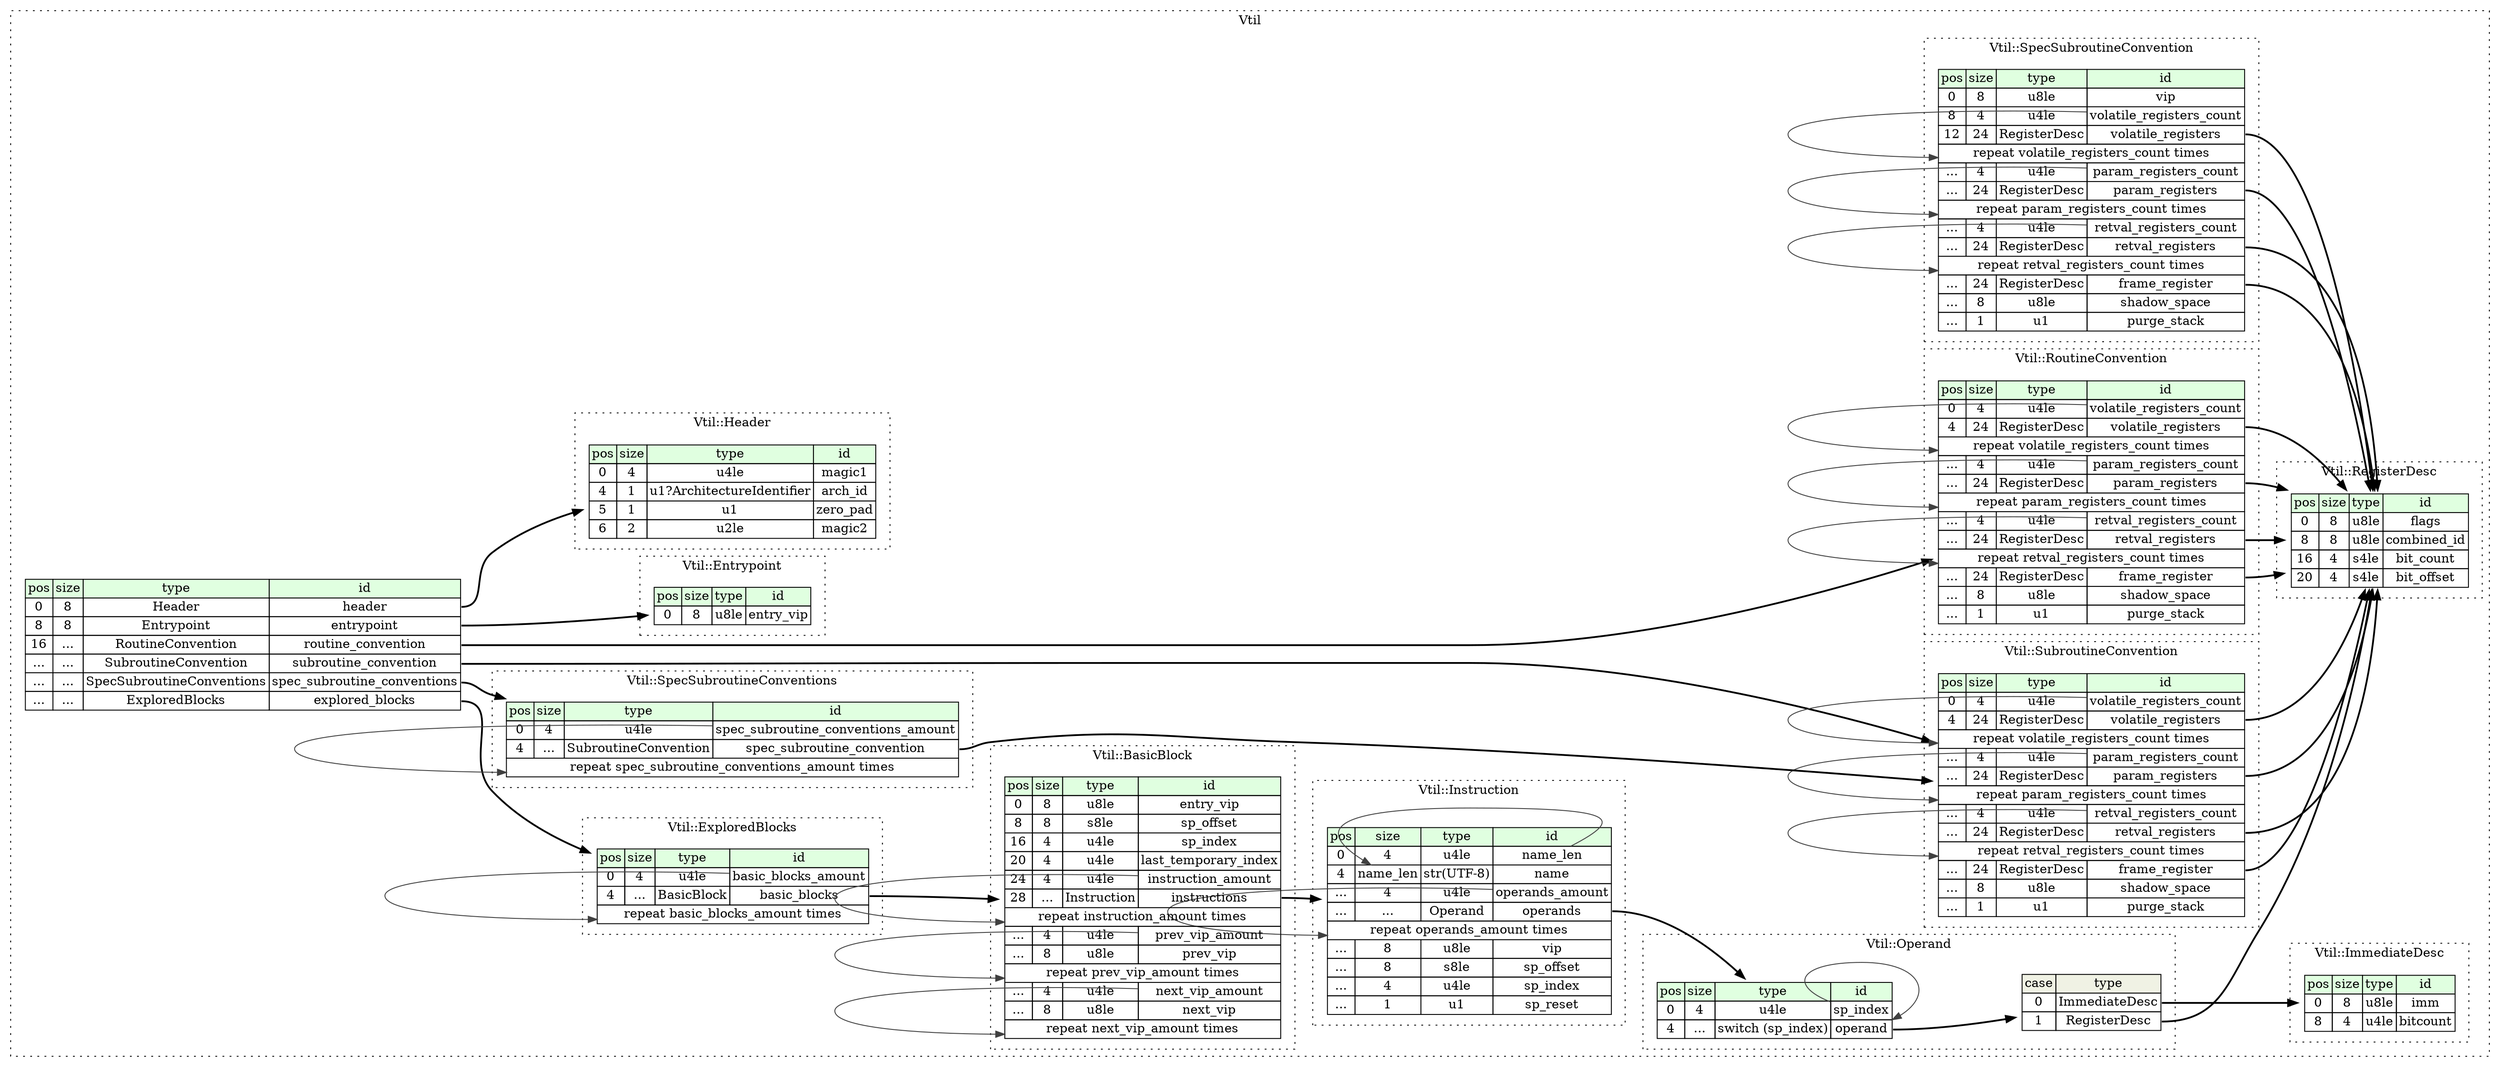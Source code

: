 digraph {
	rankdir=LR;
	node [shape=plaintext];
	subgraph cluster__vtil {
		label="Vtil";
		graph[style=dotted];

		vtil__seq [label=<<TABLE BORDER="0" CELLBORDER="1" CELLSPACING="0">
			<TR><TD BGCOLOR="#E0FFE0">pos</TD><TD BGCOLOR="#E0FFE0">size</TD><TD BGCOLOR="#E0FFE0">type</TD><TD BGCOLOR="#E0FFE0">id</TD></TR>
			<TR><TD PORT="header_pos">0</TD><TD PORT="header_size">8</TD><TD>Header</TD><TD PORT="header_type">header</TD></TR>
			<TR><TD PORT="entrypoint_pos">8</TD><TD PORT="entrypoint_size">8</TD><TD>Entrypoint</TD><TD PORT="entrypoint_type">entrypoint</TD></TR>
			<TR><TD PORT="routine_convention_pos">16</TD><TD PORT="routine_convention_size">...</TD><TD>RoutineConvention</TD><TD PORT="routine_convention_type">routine_convention</TD></TR>
			<TR><TD PORT="subroutine_convention_pos">...</TD><TD PORT="subroutine_convention_size">...</TD><TD>SubroutineConvention</TD><TD PORT="subroutine_convention_type">subroutine_convention</TD></TR>
			<TR><TD PORT="spec_subroutine_conventions_pos">...</TD><TD PORT="spec_subroutine_conventions_size">...</TD><TD>SpecSubroutineConventions</TD><TD PORT="spec_subroutine_conventions_type">spec_subroutine_conventions</TD></TR>
			<TR><TD PORT="explored_blocks_pos">...</TD><TD PORT="explored_blocks_size">...</TD><TD>ExploredBlocks</TD><TD PORT="explored_blocks_type">explored_blocks</TD></TR>
		</TABLE>>];
		subgraph cluster__subroutine_convention {
			label="Vtil::SubroutineConvention";
			graph[style=dotted];

			subroutine_convention__seq [label=<<TABLE BORDER="0" CELLBORDER="1" CELLSPACING="0">
				<TR><TD BGCOLOR="#E0FFE0">pos</TD><TD BGCOLOR="#E0FFE0">size</TD><TD BGCOLOR="#E0FFE0">type</TD><TD BGCOLOR="#E0FFE0">id</TD></TR>
				<TR><TD PORT="volatile_registers_count_pos">0</TD><TD PORT="volatile_registers_count_size">4</TD><TD>u4le</TD><TD PORT="volatile_registers_count_type">volatile_registers_count</TD></TR>
				<TR><TD PORT="volatile_registers_pos">4</TD><TD PORT="volatile_registers_size">24</TD><TD>RegisterDesc</TD><TD PORT="volatile_registers_type">volatile_registers</TD></TR>
				<TR><TD COLSPAN="4" PORT="volatile_registers__repeat">repeat volatile_registers_count times</TD></TR>
				<TR><TD PORT="param_registers_count_pos">...</TD><TD PORT="param_registers_count_size">4</TD><TD>u4le</TD><TD PORT="param_registers_count_type">param_registers_count</TD></TR>
				<TR><TD PORT="param_registers_pos">...</TD><TD PORT="param_registers_size">24</TD><TD>RegisterDesc</TD><TD PORT="param_registers_type">param_registers</TD></TR>
				<TR><TD COLSPAN="4" PORT="param_registers__repeat">repeat param_registers_count times</TD></TR>
				<TR><TD PORT="retval_registers_count_pos">...</TD><TD PORT="retval_registers_count_size">4</TD><TD>u4le</TD><TD PORT="retval_registers_count_type">retval_registers_count</TD></TR>
				<TR><TD PORT="retval_registers_pos">...</TD><TD PORT="retval_registers_size">24</TD><TD>RegisterDesc</TD><TD PORT="retval_registers_type">retval_registers</TD></TR>
				<TR><TD COLSPAN="4" PORT="retval_registers__repeat">repeat retval_registers_count times</TD></TR>
				<TR><TD PORT="frame_register_pos">...</TD><TD PORT="frame_register_size">24</TD><TD>RegisterDesc</TD><TD PORT="frame_register_type">frame_register</TD></TR>
				<TR><TD PORT="shadow_space_pos">...</TD><TD PORT="shadow_space_size">8</TD><TD>u8le</TD><TD PORT="shadow_space_type">shadow_space</TD></TR>
				<TR><TD PORT="purge_stack_pos">...</TD><TD PORT="purge_stack_size">1</TD><TD>u1</TD><TD PORT="purge_stack_type">purge_stack</TD></TR>
			</TABLE>>];
		}
		subgraph cluster__operand {
			label="Vtil::Operand";
			graph[style=dotted];

			operand__seq [label=<<TABLE BORDER="0" CELLBORDER="1" CELLSPACING="0">
				<TR><TD BGCOLOR="#E0FFE0">pos</TD><TD BGCOLOR="#E0FFE0">size</TD><TD BGCOLOR="#E0FFE0">type</TD><TD BGCOLOR="#E0FFE0">id</TD></TR>
				<TR><TD PORT="sp_index_pos">0</TD><TD PORT="sp_index_size">4</TD><TD>u4le</TD><TD PORT="sp_index_type">sp_index</TD></TR>
				<TR><TD PORT="operand_pos">4</TD><TD PORT="operand_size">...</TD><TD>switch (sp_index)</TD><TD PORT="operand_type">operand</TD></TR>
			</TABLE>>];
operand__seq_operand_switch [label=<<TABLE BORDER="0" CELLBORDER="1" CELLSPACING="0">
	<TR><TD BGCOLOR="#F0F2E4">case</TD><TD BGCOLOR="#F0F2E4">type</TD></TR>
	<TR><TD>0</TD><TD PORT="case0">ImmediateDesc</TD></TR>
	<TR><TD>1</TD><TD PORT="case1">RegisterDesc</TD></TR>
</TABLE>>];
		}
		subgraph cluster__register_desc {
			label="Vtil::RegisterDesc";
			graph[style=dotted];

			register_desc__seq [label=<<TABLE BORDER="0" CELLBORDER="1" CELLSPACING="0">
				<TR><TD BGCOLOR="#E0FFE0">pos</TD><TD BGCOLOR="#E0FFE0">size</TD><TD BGCOLOR="#E0FFE0">type</TD><TD BGCOLOR="#E0FFE0">id</TD></TR>
				<TR><TD PORT="flags_pos">0</TD><TD PORT="flags_size">8</TD><TD>u8le</TD><TD PORT="flags_type">flags</TD></TR>
				<TR><TD PORT="combined_id_pos">8</TD><TD PORT="combined_id_size">8</TD><TD>u8le</TD><TD PORT="combined_id_type">combined_id</TD></TR>
				<TR><TD PORT="bit_count_pos">16</TD><TD PORT="bit_count_size">4</TD><TD>s4le</TD><TD PORT="bit_count_type">bit_count</TD></TR>
				<TR><TD PORT="bit_offset_pos">20</TD><TD PORT="bit_offset_size">4</TD><TD>s4le</TD><TD PORT="bit_offset_type">bit_offset</TD></TR>
			</TABLE>>];
		}
		subgraph cluster__routine_convention {
			label="Vtil::RoutineConvention";
			graph[style=dotted];

			routine_convention__seq [label=<<TABLE BORDER="0" CELLBORDER="1" CELLSPACING="0">
				<TR><TD BGCOLOR="#E0FFE0">pos</TD><TD BGCOLOR="#E0FFE0">size</TD><TD BGCOLOR="#E0FFE0">type</TD><TD BGCOLOR="#E0FFE0">id</TD></TR>
				<TR><TD PORT="volatile_registers_count_pos">0</TD><TD PORT="volatile_registers_count_size">4</TD><TD>u4le</TD><TD PORT="volatile_registers_count_type">volatile_registers_count</TD></TR>
				<TR><TD PORT="volatile_registers_pos">4</TD><TD PORT="volatile_registers_size">24</TD><TD>RegisterDesc</TD><TD PORT="volatile_registers_type">volatile_registers</TD></TR>
				<TR><TD COLSPAN="4" PORT="volatile_registers__repeat">repeat volatile_registers_count times</TD></TR>
				<TR><TD PORT="param_registers_count_pos">...</TD><TD PORT="param_registers_count_size">4</TD><TD>u4le</TD><TD PORT="param_registers_count_type">param_registers_count</TD></TR>
				<TR><TD PORT="param_registers_pos">...</TD><TD PORT="param_registers_size">24</TD><TD>RegisterDesc</TD><TD PORT="param_registers_type">param_registers</TD></TR>
				<TR><TD COLSPAN="4" PORT="param_registers__repeat">repeat param_registers_count times</TD></TR>
				<TR><TD PORT="retval_registers_count_pos">...</TD><TD PORT="retval_registers_count_size">4</TD><TD>u4le</TD><TD PORT="retval_registers_count_type">retval_registers_count</TD></TR>
				<TR><TD PORT="retval_registers_pos">...</TD><TD PORT="retval_registers_size">24</TD><TD>RegisterDesc</TD><TD PORT="retval_registers_type">retval_registers</TD></TR>
				<TR><TD COLSPAN="4" PORT="retval_registers__repeat">repeat retval_registers_count times</TD></TR>
				<TR><TD PORT="frame_register_pos">...</TD><TD PORT="frame_register_size">24</TD><TD>RegisterDesc</TD><TD PORT="frame_register_type">frame_register</TD></TR>
				<TR><TD PORT="shadow_space_pos">...</TD><TD PORT="shadow_space_size">8</TD><TD>u8le</TD><TD PORT="shadow_space_type">shadow_space</TD></TR>
				<TR><TD PORT="purge_stack_pos">...</TD><TD PORT="purge_stack_size">1</TD><TD>u1</TD><TD PORT="purge_stack_type">purge_stack</TD></TR>
			</TABLE>>];
		}
		subgraph cluster__instruction {
			label="Vtil::Instruction";
			graph[style=dotted];

			instruction__seq [label=<<TABLE BORDER="0" CELLBORDER="1" CELLSPACING="0">
				<TR><TD BGCOLOR="#E0FFE0">pos</TD><TD BGCOLOR="#E0FFE0">size</TD><TD BGCOLOR="#E0FFE0">type</TD><TD BGCOLOR="#E0FFE0">id</TD></TR>
				<TR><TD PORT="name_len_pos">0</TD><TD PORT="name_len_size">4</TD><TD>u4le</TD><TD PORT="name_len_type">name_len</TD></TR>
				<TR><TD PORT="name_pos">4</TD><TD PORT="name_size">name_len</TD><TD>str(UTF-8)</TD><TD PORT="name_type">name</TD></TR>
				<TR><TD PORT="operands_amount_pos">...</TD><TD PORT="operands_amount_size">4</TD><TD>u4le</TD><TD PORT="operands_amount_type">operands_amount</TD></TR>
				<TR><TD PORT="operands_pos">...</TD><TD PORT="operands_size">...</TD><TD>Operand</TD><TD PORT="operands_type">operands</TD></TR>
				<TR><TD COLSPAN="4" PORT="operands__repeat">repeat operands_amount times</TD></TR>
				<TR><TD PORT="vip_pos">...</TD><TD PORT="vip_size">8</TD><TD>u8le</TD><TD PORT="vip_type">vip</TD></TR>
				<TR><TD PORT="sp_offset_pos">...</TD><TD PORT="sp_offset_size">8</TD><TD>s8le</TD><TD PORT="sp_offset_type">sp_offset</TD></TR>
				<TR><TD PORT="sp_index_pos">...</TD><TD PORT="sp_index_size">4</TD><TD>u4le</TD><TD PORT="sp_index_type">sp_index</TD></TR>
				<TR><TD PORT="sp_reset_pos">...</TD><TD PORT="sp_reset_size">1</TD><TD>u1</TD><TD PORT="sp_reset_type">sp_reset</TD></TR>
			</TABLE>>];
		}
		subgraph cluster__immediate_desc {
			label="Vtil::ImmediateDesc";
			graph[style=dotted];

			immediate_desc__seq [label=<<TABLE BORDER="0" CELLBORDER="1" CELLSPACING="0">
				<TR><TD BGCOLOR="#E0FFE0">pos</TD><TD BGCOLOR="#E0FFE0">size</TD><TD BGCOLOR="#E0FFE0">type</TD><TD BGCOLOR="#E0FFE0">id</TD></TR>
				<TR><TD PORT="imm_pos">0</TD><TD PORT="imm_size">8</TD><TD>u8le</TD><TD PORT="imm_type">imm</TD></TR>
				<TR><TD PORT="bitcount_pos">8</TD><TD PORT="bitcount_size">4</TD><TD>u4le</TD><TD PORT="bitcount_type">bitcount</TD></TR>
			</TABLE>>];
		}
		subgraph cluster__explored_blocks {
			label="Vtil::ExploredBlocks";
			graph[style=dotted];

			explored_blocks__seq [label=<<TABLE BORDER="0" CELLBORDER="1" CELLSPACING="0">
				<TR><TD BGCOLOR="#E0FFE0">pos</TD><TD BGCOLOR="#E0FFE0">size</TD><TD BGCOLOR="#E0FFE0">type</TD><TD BGCOLOR="#E0FFE0">id</TD></TR>
				<TR><TD PORT="basic_blocks_amount_pos">0</TD><TD PORT="basic_blocks_amount_size">4</TD><TD>u4le</TD><TD PORT="basic_blocks_amount_type">basic_blocks_amount</TD></TR>
				<TR><TD PORT="basic_blocks_pos">4</TD><TD PORT="basic_blocks_size">...</TD><TD>BasicBlock</TD><TD PORT="basic_blocks_type">basic_blocks</TD></TR>
				<TR><TD COLSPAN="4" PORT="basic_blocks__repeat">repeat basic_blocks_amount times</TD></TR>
			</TABLE>>];
		}
		subgraph cluster__spec_subroutine_conventions {
			label="Vtil::SpecSubroutineConventions";
			graph[style=dotted];

			spec_subroutine_conventions__seq [label=<<TABLE BORDER="0" CELLBORDER="1" CELLSPACING="0">
				<TR><TD BGCOLOR="#E0FFE0">pos</TD><TD BGCOLOR="#E0FFE0">size</TD><TD BGCOLOR="#E0FFE0">type</TD><TD BGCOLOR="#E0FFE0">id</TD></TR>
				<TR><TD PORT="spec_subroutine_conventions_amount_pos">0</TD><TD PORT="spec_subroutine_conventions_amount_size">4</TD><TD>u4le</TD><TD PORT="spec_subroutine_conventions_amount_type">spec_subroutine_conventions_amount</TD></TR>
				<TR><TD PORT="spec_subroutine_convention_pos">4</TD><TD PORT="spec_subroutine_convention_size">...</TD><TD>SubroutineConvention</TD><TD PORT="spec_subroutine_convention_type">spec_subroutine_convention</TD></TR>
				<TR><TD COLSPAN="4" PORT="spec_subroutine_convention__repeat">repeat spec_subroutine_conventions_amount times</TD></TR>
			</TABLE>>];
		}
		subgraph cluster__spec_subroutine_convention {
			label="Vtil::SpecSubroutineConvention";
			graph[style=dotted];

			spec_subroutine_convention__seq [label=<<TABLE BORDER="0" CELLBORDER="1" CELLSPACING="0">
				<TR><TD BGCOLOR="#E0FFE0">pos</TD><TD BGCOLOR="#E0FFE0">size</TD><TD BGCOLOR="#E0FFE0">type</TD><TD BGCOLOR="#E0FFE0">id</TD></TR>
				<TR><TD PORT="vip_pos">0</TD><TD PORT="vip_size">8</TD><TD>u8le</TD><TD PORT="vip_type">vip</TD></TR>
				<TR><TD PORT="volatile_registers_count_pos">8</TD><TD PORT="volatile_registers_count_size">4</TD><TD>u4le</TD><TD PORT="volatile_registers_count_type">volatile_registers_count</TD></TR>
				<TR><TD PORT="volatile_registers_pos">12</TD><TD PORT="volatile_registers_size">24</TD><TD>RegisterDesc</TD><TD PORT="volatile_registers_type">volatile_registers</TD></TR>
				<TR><TD COLSPAN="4" PORT="volatile_registers__repeat">repeat volatile_registers_count times</TD></TR>
				<TR><TD PORT="param_registers_count_pos">...</TD><TD PORT="param_registers_count_size">4</TD><TD>u4le</TD><TD PORT="param_registers_count_type">param_registers_count</TD></TR>
				<TR><TD PORT="param_registers_pos">...</TD><TD PORT="param_registers_size">24</TD><TD>RegisterDesc</TD><TD PORT="param_registers_type">param_registers</TD></TR>
				<TR><TD COLSPAN="4" PORT="param_registers__repeat">repeat param_registers_count times</TD></TR>
				<TR><TD PORT="retval_registers_count_pos">...</TD><TD PORT="retval_registers_count_size">4</TD><TD>u4le</TD><TD PORT="retval_registers_count_type">retval_registers_count</TD></TR>
				<TR><TD PORT="retval_registers_pos">...</TD><TD PORT="retval_registers_size">24</TD><TD>RegisterDesc</TD><TD PORT="retval_registers_type">retval_registers</TD></TR>
				<TR><TD COLSPAN="4" PORT="retval_registers__repeat">repeat retval_registers_count times</TD></TR>
				<TR><TD PORT="frame_register_pos">...</TD><TD PORT="frame_register_size">24</TD><TD>RegisterDesc</TD><TD PORT="frame_register_type">frame_register</TD></TR>
				<TR><TD PORT="shadow_space_pos">...</TD><TD PORT="shadow_space_size">8</TD><TD>u8le</TD><TD PORT="shadow_space_type">shadow_space</TD></TR>
				<TR><TD PORT="purge_stack_pos">...</TD><TD PORT="purge_stack_size">1</TD><TD>u1</TD><TD PORT="purge_stack_type">purge_stack</TD></TR>
			</TABLE>>];
		}
		subgraph cluster__entrypoint {
			label="Vtil::Entrypoint";
			graph[style=dotted];

			entrypoint__seq [label=<<TABLE BORDER="0" CELLBORDER="1" CELLSPACING="0">
				<TR><TD BGCOLOR="#E0FFE0">pos</TD><TD BGCOLOR="#E0FFE0">size</TD><TD BGCOLOR="#E0FFE0">type</TD><TD BGCOLOR="#E0FFE0">id</TD></TR>
				<TR><TD PORT="entry_vip_pos">0</TD><TD PORT="entry_vip_size">8</TD><TD>u8le</TD><TD PORT="entry_vip_type">entry_vip</TD></TR>
			</TABLE>>];
		}
		subgraph cluster__basic_block {
			label="Vtil::BasicBlock";
			graph[style=dotted];

			basic_block__seq [label=<<TABLE BORDER="0" CELLBORDER="1" CELLSPACING="0">
				<TR><TD BGCOLOR="#E0FFE0">pos</TD><TD BGCOLOR="#E0FFE0">size</TD><TD BGCOLOR="#E0FFE0">type</TD><TD BGCOLOR="#E0FFE0">id</TD></TR>
				<TR><TD PORT="entry_vip_pos">0</TD><TD PORT="entry_vip_size">8</TD><TD>u8le</TD><TD PORT="entry_vip_type">entry_vip</TD></TR>
				<TR><TD PORT="sp_offset_pos">8</TD><TD PORT="sp_offset_size">8</TD><TD>s8le</TD><TD PORT="sp_offset_type">sp_offset</TD></TR>
				<TR><TD PORT="sp_index_pos">16</TD><TD PORT="sp_index_size">4</TD><TD>u4le</TD><TD PORT="sp_index_type">sp_index</TD></TR>
				<TR><TD PORT="last_temporary_index_pos">20</TD><TD PORT="last_temporary_index_size">4</TD><TD>u4le</TD><TD PORT="last_temporary_index_type">last_temporary_index</TD></TR>
				<TR><TD PORT="instruction_amount_pos">24</TD><TD PORT="instruction_amount_size">4</TD><TD>u4le</TD><TD PORT="instruction_amount_type">instruction_amount</TD></TR>
				<TR><TD PORT="instructions_pos">28</TD><TD PORT="instructions_size">...</TD><TD>Instruction</TD><TD PORT="instructions_type">instructions</TD></TR>
				<TR><TD COLSPAN="4" PORT="instructions__repeat">repeat instruction_amount times</TD></TR>
				<TR><TD PORT="prev_vip_amount_pos">...</TD><TD PORT="prev_vip_amount_size">4</TD><TD>u4le</TD><TD PORT="prev_vip_amount_type">prev_vip_amount</TD></TR>
				<TR><TD PORT="prev_vip_pos">...</TD><TD PORT="prev_vip_size">8</TD><TD>u8le</TD><TD PORT="prev_vip_type">prev_vip</TD></TR>
				<TR><TD COLSPAN="4" PORT="prev_vip__repeat">repeat prev_vip_amount times</TD></TR>
				<TR><TD PORT="next_vip_amount_pos">...</TD><TD PORT="next_vip_amount_size">4</TD><TD>u4le</TD><TD PORT="next_vip_amount_type">next_vip_amount</TD></TR>
				<TR><TD PORT="next_vip_pos">...</TD><TD PORT="next_vip_size">8</TD><TD>u8le</TD><TD PORT="next_vip_type">next_vip</TD></TR>
				<TR><TD COLSPAN="4" PORT="next_vip__repeat">repeat next_vip_amount times</TD></TR>
			</TABLE>>];
		}
		subgraph cluster__header {
			label="Vtil::Header";
			graph[style=dotted];

			header__seq [label=<<TABLE BORDER="0" CELLBORDER="1" CELLSPACING="0">
				<TR><TD BGCOLOR="#E0FFE0">pos</TD><TD BGCOLOR="#E0FFE0">size</TD><TD BGCOLOR="#E0FFE0">type</TD><TD BGCOLOR="#E0FFE0">id</TD></TR>
				<TR><TD PORT="magic1_pos">0</TD><TD PORT="magic1_size">4</TD><TD>u4le</TD><TD PORT="magic1_type">magic1</TD></TR>
				<TR><TD PORT="arch_id_pos">4</TD><TD PORT="arch_id_size">1</TD><TD>u1?ArchitectureIdentifier</TD><TD PORT="arch_id_type">arch_id</TD></TR>
				<TR><TD PORT="zero_pad_pos">5</TD><TD PORT="zero_pad_size">1</TD><TD>u1</TD><TD PORT="zero_pad_type">zero_pad</TD></TR>
				<TR><TD PORT="magic2_pos">6</TD><TD PORT="magic2_size">2</TD><TD>u2le</TD><TD PORT="magic2_type">magic2</TD></TR>
			</TABLE>>];
		}
	}
	vtil__seq:header_type -> header__seq [style=bold];
	vtil__seq:entrypoint_type -> entrypoint__seq [style=bold];
	vtil__seq:routine_convention_type -> routine_convention__seq [style=bold];
	vtil__seq:subroutine_convention_type -> subroutine_convention__seq [style=bold];
	vtil__seq:spec_subroutine_conventions_type -> spec_subroutine_conventions__seq [style=bold];
	vtil__seq:explored_blocks_type -> explored_blocks__seq [style=bold];
	subroutine_convention__seq:volatile_registers_type -> register_desc__seq [style=bold];
	subroutine_convention__seq:volatile_registers_count_type -> subroutine_convention__seq:volatile_registers__repeat [color="#404040"];
	subroutine_convention__seq:param_registers_type -> register_desc__seq [style=bold];
	subroutine_convention__seq:param_registers_count_type -> subroutine_convention__seq:param_registers__repeat [color="#404040"];
	subroutine_convention__seq:retval_registers_type -> register_desc__seq [style=bold];
	subroutine_convention__seq:retval_registers_count_type -> subroutine_convention__seq:retval_registers__repeat [color="#404040"];
	subroutine_convention__seq:frame_register_type -> register_desc__seq [style=bold];
	operand__seq:operand_type -> operand__seq_operand_switch [style=bold];
	operand__seq_operand_switch:case0 -> immediate_desc__seq [style=bold];
	operand__seq_operand_switch:case1 -> register_desc__seq [style=bold];
	operand__seq:sp_index_type -> operand__seq:operand_type [color="#404040"];
	routine_convention__seq:volatile_registers_type -> register_desc__seq [style=bold];
	routine_convention__seq:volatile_registers_count_type -> routine_convention__seq:volatile_registers__repeat [color="#404040"];
	routine_convention__seq:param_registers_type -> register_desc__seq [style=bold];
	routine_convention__seq:param_registers_count_type -> routine_convention__seq:param_registers__repeat [color="#404040"];
	routine_convention__seq:retval_registers_type -> register_desc__seq [style=bold];
	routine_convention__seq:retval_registers_count_type -> routine_convention__seq:retval_registers__repeat [color="#404040"];
	routine_convention__seq:frame_register_type -> register_desc__seq [style=bold];
	instruction__seq:name_len_type -> instruction__seq:name_size [color="#404040"];
	instruction__seq:operands_type -> operand__seq [style=bold];
	instruction__seq:operands_amount_type -> instruction__seq:operands__repeat [color="#404040"];
	explored_blocks__seq:basic_blocks_type -> basic_block__seq [style=bold];
	explored_blocks__seq:basic_blocks_amount_type -> explored_blocks__seq:basic_blocks__repeat [color="#404040"];
	spec_subroutine_conventions__seq:spec_subroutine_convention_type -> subroutine_convention__seq [style=bold];
	spec_subroutine_conventions__seq:spec_subroutine_conventions_amount_type -> spec_subroutine_conventions__seq:spec_subroutine_convention__repeat [color="#404040"];
	spec_subroutine_convention__seq:volatile_registers_type -> register_desc__seq [style=bold];
	spec_subroutine_convention__seq:volatile_registers_count_type -> spec_subroutine_convention__seq:volatile_registers__repeat [color="#404040"];
	spec_subroutine_convention__seq:param_registers_type -> register_desc__seq [style=bold];
	spec_subroutine_convention__seq:param_registers_count_type -> spec_subroutine_convention__seq:param_registers__repeat [color="#404040"];
	spec_subroutine_convention__seq:retval_registers_type -> register_desc__seq [style=bold];
	spec_subroutine_convention__seq:retval_registers_count_type -> spec_subroutine_convention__seq:retval_registers__repeat [color="#404040"];
	spec_subroutine_convention__seq:frame_register_type -> register_desc__seq [style=bold];
	basic_block__seq:instructions_type -> instruction__seq [style=bold];
	basic_block__seq:instruction_amount_type -> basic_block__seq:instructions__repeat [color="#404040"];
	basic_block__seq:prev_vip_amount_type -> basic_block__seq:prev_vip__repeat [color="#404040"];
	basic_block__seq:next_vip_amount_type -> basic_block__seq:next_vip__repeat [color="#404040"];
}
